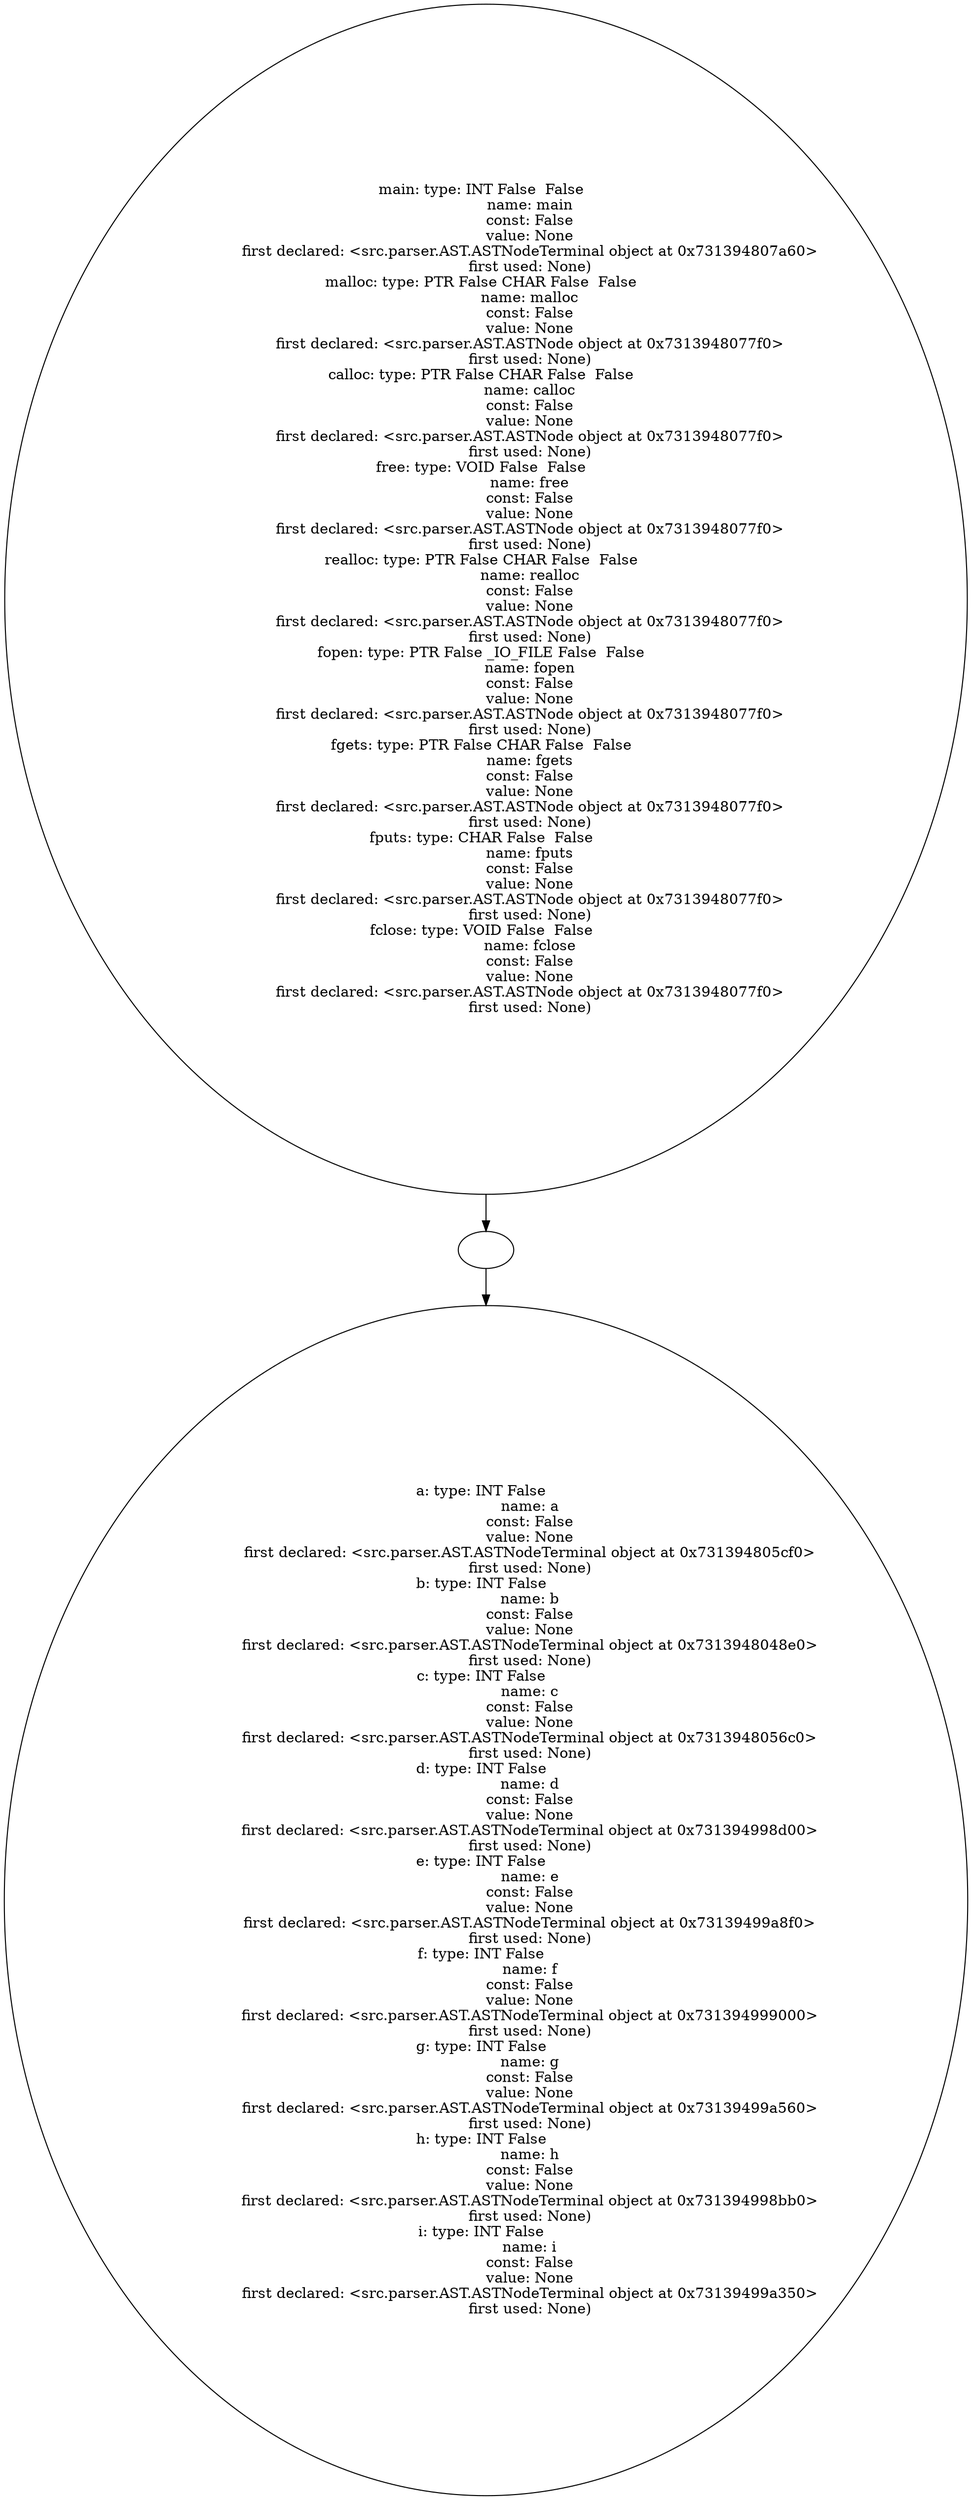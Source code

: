 digraph AST {
  "126527933020816" [label="main: type: INT False  False  
                   name: main
                   const: False
                   value: None
                   first declared: <src.parser.AST.ASTNodeTerminal object at 0x731394807a60>
                   first used: None)
malloc: type: PTR False CHAR False  False  
                   name: malloc
                   const: False
                   value: None
                   first declared: <src.parser.AST.ASTNode object at 0x7313948077f0>
                   first used: None)
calloc: type: PTR False CHAR False  False  
                   name: calloc
                   const: False
                   value: None
                   first declared: <src.parser.AST.ASTNode object at 0x7313948077f0>
                   first used: None)
free: type: VOID False  False  
                   name: free
                   const: False
                   value: None
                   first declared: <src.parser.AST.ASTNode object at 0x7313948077f0>
                   first used: None)
realloc: type: PTR False CHAR False  False  
                   name: realloc
                   const: False
                   value: None
                   first declared: <src.parser.AST.ASTNode object at 0x7313948077f0>
                   first used: None)
fopen: type: PTR False _IO_FILE False  False  
                   name: fopen
                   const: False
                   value: None
                   first declared: <src.parser.AST.ASTNode object at 0x7313948077f0>
                   first used: None)
fgets: type: PTR False CHAR False  False  
                   name: fgets
                   const: False
                   value: None
                   first declared: <src.parser.AST.ASTNode object at 0x7313948077f0>
                   first used: None)
fputs: type: CHAR False  False  
                   name: fputs
                   const: False
                   value: None
                   first declared: <src.parser.AST.ASTNode object at 0x7313948077f0>
                   first used: None)
fclose: type: VOID False  False  
                   name: fclose
                   const: False
                   value: None
                   first declared: <src.parser.AST.ASTNode object at 0x7313948077f0>
                   first used: None)"];
  "126527933020816" -> "126527933015344";
  "126527933015344" [label=""];
  "126527933015344" -> "126527933015968";
  "126527933015968" [label="a: type: INT False  
                   name: a
                   const: False
                   value: None
                   first declared: <src.parser.AST.ASTNodeTerminal object at 0x731394805cf0>
                   first used: None)
b: type: INT False  
                   name: b
                   const: False
                   value: None
                   first declared: <src.parser.AST.ASTNodeTerminal object at 0x7313948048e0>
                   first used: None)
c: type: INT False  
                   name: c
                   const: False
                   value: None
                   first declared: <src.parser.AST.ASTNodeTerminal object at 0x7313948056c0>
                   first used: None)
d: type: INT False  
                   name: d
                   const: False
                   value: None
                   first declared: <src.parser.AST.ASTNodeTerminal object at 0x731394998d00>
                   first used: None)
e: type: INT False  
                   name: e
                   const: False
                   value: None
                   first declared: <src.parser.AST.ASTNodeTerminal object at 0x73139499a8f0>
                   first used: None)
f: type: INT False  
                   name: f
                   const: False
                   value: None
                   first declared: <src.parser.AST.ASTNodeTerminal object at 0x731394999000>
                   first used: None)
g: type: INT False  
                   name: g
                   const: False
                   value: None
                   first declared: <src.parser.AST.ASTNodeTerminal object at 0x73139499a560>
                   first used: None)
h: type: INT False  
                   name: h
                   const: False
                   value: None
                   first declared: <src.parser.AST.ASTNodeTerminal object at 0x731394998bb0>
                   first used: None)
i: type: INT False  
                   name: i
                   const: False
                   value: None
                   first declared: <src.parser.AST.ASTNodeTerminal object at 0x73139499a350>
                   first used: None)"];
}
